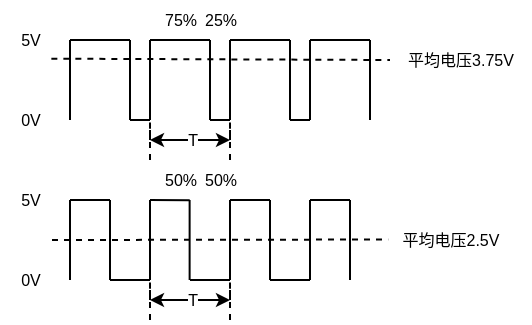 <mxfile version="14.6.13" type="device"><diagram id="C5RBs43oDa-KdzZeNtuy" name="Page-1"><mxGraphModel dx="434" dy="326" grid="1" gridSize="10" guides="1" tooltips="1" connect="1" arrows="1" fold="1" page="1" pageScale="1" pageWidth="413" pageHeight="291" math="0" shadow="0"><root><mxCell id="WIyWlLk6GJQsqaUBKTNV-0"/><mxCell id="WIyWlLk6GJQsqaUBKTNV-1" parent="WIyWlLk6GJQsqaUBKTNV-0"/><mxCell id="d2cM57SMb3g_zidg_AKI-1" value="" style="endArrow=none;html=1;" edge="1" parent="WIyWlLk6GJQsqaUBKTNV-1"><mxGeometry width="50" height="50" relative="1" as="geometry"><mxPoint x="80" y="40" as="sourcePoint"/><mxPoint x="80" y="80" as="targetPoint"/></mxGeometry></mxCell><mxCell id="d2cM57SMb3g_zidg_AKI-2" value="" style="endArrow=none;html=1;" edge="1" parent="WIyWlLk6GJQsqaUBKTNV-1"><mxGeometry width="50" height="50" relative="1" as="geometry"><mxPoint x="80" y="40" as="sourcePoint"/><mxPoint x="110" y="40" as="targetPoint"/></mxGeometry></mxCell><mxCell id="d2cM57SMb3g_zidg_AKI-4" value="" style="endArrow=none;html=1;" edge="1" parent="WIyWlLk6GJQsqaUBKTNV-1"><mxGeometry width="50" height="50" relative="1" as="geometry"><mxPoint x="110" y="80" as="sourcePoint"/><mxPoint x="110" y="40" as="targetPoint"/></mxGeometry></mxCell><mxCell id="d2cM57SMb3g_zidg_AKI-5" value="" style="endArrow=none;html=1;" edge="1" parent="WIyWlLk6GJQsqaUBKTNV-1"><mxGeometry width="50" height="50" relative="1" as="geometry"><mxPoint x="110" y="80" as="sourcePoint"/><mxPoint x="120" y="80" as="targetPoint"/></mxGeometry></mxCell><mxCell id="d2cM57SMb3g_zidg_AKI-6" value="" style="endArrow=none;html=1;" edge="1" parent="WIyWlLk6GJQsqaUBKTNV-1"><mxGeometry width="50" height="50" relative="1" as="geometry"><mxPoint x="120" y="40" as="sourcePoint"/><mxPoint x="120" y="80" as="targetPoint"/></mxGeometry></mxCell><mxCell id="d2cM57SMb3g_zidg_AKI-7" value="" style="endArrow=none;html=1;" edge="1" parent="WIyWlLk6GJQsqaUBKTNV-1"><mxGeometry width="50" height="50" relative="1" as="geometry"><mxPoint x="120" y="40" as="sourcePoint"/><mxPoint x="150" y="40" as="targetPoint"/></mxGeometry></mxCell><mxCell id="d2cM57SMb3g_zidg_AKI-8" value="" style="endArrow=none;html=1;" edge="1" parent="WIyWlLk6GJQsqaUBKTNV-1"><mxGeometry width="50" height="50" relative="1" as="geometry"><mxPoint x="150" y="80" as="sourcePoint"/><mxPoint x="150" y="40" as="targetPoint"/></mxGeometry></mxCell><mxCell id="d2cM57SMb3g_zidg_AKI-10" value="" style="endArrow=none;html=1;" edge="1" parent="WIyWlLk6GJQsqaUBKTNV-1"><mxGeometry width="50" height="50" relative="1" as="geometry"><mxPoint x="110" y="80" as="sourcePoint"/><mxPoint x="120" y="80" as="targetPoint"/><Array as="points"><mxPoint x="120" y="80"/></Array></mxGeometry></mxCell><mxCell id="d2cM57SMb3g_zidg_AKI-12" value="" style="endArrow=none;html=1;" edge="1" parent="WIyWlLk6GJQsqaUBKTNV-1"><mxGeometry width="50" height="50" relative="1" as="geometry"><mxPoint x="150" y="80" as="sourcePoint"/><mxPoint x="160" y="80" as="targetPoint"/><Array as="points"><mxPoint x="160" y="80"/></Array></mxGeometry></mxCell><mxCell id="d2cM57SMb3g_zidg_AKI-13" value="" style="endArrow=none;html=1;" edge="1" parent="WIyWlLk6GJQsqaUBKTNV-1"><mxGeometry width="50" height="50" relative="1" as="geometry"><mxPoint x="160" y="40" as="sourcePoint"/><mxPoint x="160" y="80" as="targetPoint"/></mxGeometry></mxCell><mxCell id="d2cM57SMb3g_zidg_AKI-14" value="" style="endArrow=none;html=1;" edge="1" parent="WIyWlLk6GJQsqaUBKTNV-1"><mxGeometry width="50" height="50" relative="1" as="geometry"><mxPoint x="160" y="40" as="sourcePoint"/><mxPoint x="190" y="40" as="targetPoint"/></mxGeometry></mxCell><mxCell id="d2cM57SMb3g_zidg_AKI-15" value="" style="endArrow=none;html=1;" edge="1" parent="WIyWlLk6GJQsqaUBKTNV-1"><mxGeometry width="50" height="50" relative="1" as="geometry"><mxPoint x="190" y="80" as="sourcePoint"/><mxPoint x="190" y="40" as="targetPoint"/></mxGeometry></mxCell><mxCell id="d2cM57SMb3g_zidg_AKI-16" value="" style="endArrow=none;html=1;" edge="1" parent="WIyWlLk6GJQsqaUBKTNV-1"><mxGeometry width="50" height="50" relative="1" as="geometry"><mxPoint x="190" y="80" as="sourcePoint"/><mxPoint x="200" y="80" as="targetPoint"/><Array as="points"><mxPoint x="200" y="80"/></Array></mxGeometry></mxCell><mxCell id="d2cM57SMb3g_zidg_AKI-17" value="" style="endArrow=none;html=1;" edge="1" parent="WIyWlLk6GJQsqaUBKTNV-1"><mxGeometry width="50" height="50" relative="1" as="geometry"><mxPoint x="200" y="40" as="sourcePoint"/><mxPoint x="200" y="80" as="targetPoint"/></mxGeometry></mxCell><mxCell id="d2cM57SMb3g_zidg_AKI-18" value="" style="endArrow=none;html=1;" edge="1" parent="WIyWlLk6GJQsqaUBKTNV-1"><mxGeometry width="50" height="50" relative="1" as="geometry"><mxPoint x="200" y="40" as="sourcePoint"/><mxPoint x="230" y="40" as="targetPoint"/></mxGeometry></mxCell><mxCell id="d2cM57SMb3g_zidg_AKI-19" value="" style="endArrow=none;html=1;" edge="1" parent="WIyWlLk6GJQsqaUBKTNV-1"><mxGeometry width="50" height="50" relative="1" as="geometry"><mxPoint x="230" y="80" as="sourcePoint"/><mxPoint x="230" y="40" as="targetPoint"/></mxGeometry></mxCell><mxCell id="d2cM57SMb3g_zidg_AKI-20" value="75%" style="text;html=1;align=center;verticalAlign=middle;resizable=0;points=[];autosize=1;strokeColor=none;fontSize=8;" vertex="1" parent="WIyWlLk6GJQsqaUBKTNV-1"><mxGeometry x="120" y="20" width="30" height="20" as="geometry"/></mxCell><mxCell id="d2cM57SMb3g_zidg_AKI-21" value="25%" style="text;html=1;align=center;verticalAlign=middle;resizable=0;points=[];autosize=1;strokeColor=none;fontSize=8;" vertex="1" parent="WIyWlLk6GJQsqaUBKTNV-1"><mxGeometry x="140" y="20" width="30" height="20" as="geometry"/></mxCell><mxCell id="d2cM57SMb3g_zidg_AKI-25" value="5V" style="text;html=1;align=center;verticalAlign=middle;resizable=0;points=[];autosize=1;strokeColor=none;fontSize=8;" vertex="1" parent="WIyWlLk6GJQsqaUBKTNV-1"><mxGeometry x="45" y="30" width="30" height="20" as="geometry"/></mxCell><mxCell id="d2cM57SMb3g_zidg_AKI-26" value="0V" style="text;html=1;align=center;verticalAlign=middle;resizable=0;points=[];autosize=1;strokeColor=none;fontSize=8;" vertex="1" parent="WIyWlLk6GJQsqaUBKTNV-1"><mxGeometry x="45" y="70" width="30" height="20" as="geometry"/></mxCell><mxCell id="d2cM57SMb3g_zidg_AKI-27" value="" style="endArrow=none;dashed=1;html=1;fontSize=8;exitX=0.856;exitY=0.967;exitDx=0;exitDy=0;exitPerimeter=0;" edge="1" parent="WIyWlLk6GJQsqaUBKTNV-1" source="d2cM57SMb3g_zidg_AKI-25"><mxGeometry width="50" height="50" relative="1" as="geometry"><mxPoint x="80" y="50" as="sourcePoint"/><mxPoint x="240" y="50" as="targetPoint"/></mxGeometry></mxCell><mxCell id="d2cM57SMb3g_zidg_AKI-28" value="平均电压3.75V" style="text;html=1;align=center;verticalAlign=middle;resizable=0;points=[];autosize=1;strokeColor=none;fontSize=8;" vertex="1" parent="WIyWlLk6GJQsqaUBKTNV-1"><mxGeometry x="240" y="40" width="70" height="20" as="geometry"/></mxCell><mxCell id="d2cM57SMb3g_zidg_AKI-29" value="" style="endArrow=none;html=1;fontSize=8;dashed=1;" edge="1" parent="WIyWlLk6GJQsqaUBKTNV-1"><mxGeometry width="50" height="50" relative="1" as="geometry"><mxPoint x="120" y="100" as="sourcePoint"/><mxPoint x="120" y="90" as="targetPoint"/><Array as="points"><mxPoint x="120" y="90"/><mxPoint x="120" y="80"/></Array></mxGeometry></mxCell><mxCell id="d2cM57SMb3g_zidg_AKI-30" value="" style="endArrow=none;html=1;fontSize=8;dashed=1;" edge="1" parent="WIyWlLk6GJQsqaUBKTNV-1"><mxGeometry width="50" height="50" relative="1" as="geometry"><mxPoint x="160" y="100" as="sourcePoint"/><mxPoint x="160" y="90" as="targetPoint"/><Array as="points"><mxPoint x="160" y="90"/><mxPoint x="160" y="80"/></Array></mxGeometry></mxCell><mxCell id="d2cM57SMb3g_zidg_AKI-31" value="" style="endArrow=classic;startArrow=classic;html=1;fontSize=8;endSize=4;startSize=4;" edge="1" parent="WIyWlLk6GJQsqaUBKTNV-1"><mxGeometry width="50" height="50" relative="1" as="geometry"><mxPoint x="120" y="90" as="sourcePoint"/><mxPoint x="160" y="90" as="targetPoint"/></mxGeometry></mxCell><mxCell id="d2cM57SMb3g_zidg_AKI-32" value="T" style="edgeLabel;html=1;align=center;verticalAlign=middle;resizable=0;points=[];fontSize=8;" vertex="1" connectable="0" parent="d2cM57SMb3g_zidg_AKI-31"><mxGeometry x="-0.127" y="1" relative="1" as="geometry"><mxPoint x="3" y="1" as="offset"/></mxGeometry></mxCell><mxCell id="d2cM57SMb3g_zidg_AKI-34" value="" style="endArrow=none;html=1;" edge="1" parent="WIyWlLk6GJQsqaUBKTNV-1"><mxGeometry width="50" height="50" relative="1" as="geometry"><mxPoint x="80" y="120" as="sourcePoint"/><mxPoint x="80" y="160" as="targetPoint"/></mxGeometry></mxCell><mxCell id="d2cM57SMb3g_zidg_AKI-35" value="" style="endArrow=none;html=1;" edge="1" parent="WIyWlLk6GJQsqaUBKTNV-1"><mxGeometry width="50" height="50" relative="1" as="geometry"><mxPoint x="80" y="120" as="sourcePoint"/><mxPoint x="100" y="120" as="targetPoint"/></mxGeometry></mxCell><mxCell id="d2cM57SMb3g_zidg_AKI-36" value="" style="endArrow=none;html=1;" edge="1" parent="WIyWlLk6GJQsqaUBKTNV-1"><mxGeometry width="50" height="50" relative="1" as="geometry"><mxPoint x="100" y="160" as="sourcePoint"/><mxPoint x="100" y="120" as="targetPoint"/></mxGeometry></mxCell><mxCell id="d2cM57SMb3g_zidg_AKI-37" value="" style="endArrow=none;html=1;" edge="1" parent="WIyWlLk6GJQsqaUBKTNV-1"><mxGeometry width="50" height="50" relative="1" as="geometry"><mxPoint x="110" y="160" as="sourcePoint"/><mxPoint x="120" y="160" as="targetPoint"/></mxGeometry></mxCell><mxCell id="d2cM57SMb3g_zidg_AKI-38" value="" style="endArrow=none;html=1;" edge="1" parent="WIyWlLk6GJQsqaUBKTNV-1"><mxGeometry width="50" height="50" relative="1" as="geometry"><mxPoint x="120" y="120" as="sourcePoint"/><mxPoint x="120" y="160" as="targetPoint"/></mxGeometry></mxCell><mxCell id="d2cM57SMb3g_zidg_AKI-39" value="" style="endArrow=none;html=1;entryX=-0.004;entryY=1.005;entryDx=0;entryDy=0;entryPerimeter=0;" edge="1" parent="WIyWlLk6GJQsqaUBKTNV-1" target="d2cM57SMb3g_zidg_AKI-51"><mxGeometry width="50" height="50" relative="1" as="geometry"><mxPoint x="120" y="120" as="sourcePoint"/><mxPoint x="150" y="120" as="targetPoint"/></mxGeometry></mxCell><mxCell id="d2cM57SMb3g_zidg_AKI-40" value="" style="endArrow=none;html=1;" edge="1" parent="WIyWlLk6GJQsqaUBKTNV-1"><mxGeometry width="50" height="50" relative="1" as="geometry"><mxPoint x="139.81" y="160" as="sourcePoint"/><mxPoint x="139.81" y="120" as="targetPoint"/></mxGeometry></mxCell><mxCell id="d2cM57SMb3g_zidg_AKI-41" value="" style="endArrow=none;html=1;" edge="1" parent="WIyWlLk6GJQsqaUBKTNV-1"><mxGeometry width="50" height="50" relative="1" as="geometry"><mxPoint x="100" y="160" as="sourcePoint"/><mxPoint x="120" y="160" as="targetPoint"/><Array as="points"><mxPoint x="120" y="160"/></Array></mxGeometry></mxCell><mxCell id="d2cM57SMb3g_zidg_AKI-42" value="" style="endArrow=none;html=1;" edge="1" parent="WIyWlLk6GJQsqaUBKTNV-1"><mxGeometry width="50" height="50" relative="1" as="geometry"><mxPoint x="140" y="160" as="sourcePoint"/><mxPoint x="160" y="160" as="targetPoint"/><Array as="points"><mxPoint x="160" y="160"/></Array></mxGeometry></mxCell><mxCell id="d2cM57SMb3g_zidg_AKI-43" value="" style="endArrow=none;html=1;" edge="1" parent="WIyWlLk6GJQsqaUBKTNV-1"><mxGeometry width="50" height="50" relative="1" as="geometry"><mxPoint x="160" y="120" as="sourcePoint"/><mxPoint x="160" y="160" as="targetPoint"/></mxGeometry></mxCell><mxCell id="d2cM57SMb3g_zidg_AKI-44" value="" style="endArrow=none;html=1;" edge="1" parent="WIyWlLk6GJQsqaUBKTNV-1"><mxGeometry width="50" height="50" relative="1" as="geometry"><mxPoint x="160" y="120" as="sourcePoint"/><mxPoint x="180" y="120" as="targetPoint"/></mxGeometry></mxCell><mxCell id="d2cM57SMb3g_zidg_AKI-45" value="" style="endArrow=none;html=1;" edge="1" parent="WIyWlLk6GJQsqaUBKTNV-1"><mxGeometry width="50" height="50" relative="1" as="geometry"><mxPoint x="180" y="160" as="sourcePoint"/><mxPoint x="180" y="120" as="targetPoint"/></mxGeometry></mxCell><mxCell id="d2cM57SMb3g_zidg_AKI-46" value="" style="endArrow=none;html=1;" edge="1" parent="WIyWlLk6GJQsqaUBKTNV-1"><mxGeometry width="50" height="50" relative="1" as="geometry"><mxPoint x="180" y="160" as="sourcePoint"/><mxPoint x="200" y="160" as="targetPoint"/><Array as="points"><mxPoint x="200" y="160"/></Array></mxGeometry></mxCell><mxCell id="d2cM57SMb3g_zidg_AKI-47" value="" style="endArrow=none;html=1;" edge="1" parent="WIyWlLk6GJQsqaUBKTNV-1"><mxGeometry width="50" height="50" relative="1" as="geometry"><mxPoint x="200" y="120" as="sourcePoint"/><mxPoint x="200" y="160" as="targetPoint"/></mxGeometry></mxCell><mxCell id="d2cM57SMb3g_zidg_AKI-48" value="" style="endArrow=none;html=1;" edge="1" parent="WIyWlLk6GJQsqaUBKTNV-1"><mxGeometry width="50" height="50" relative="1" as="geometry"><mxPoint x="200" y="120" as="sourcePoint"/><mxPoint x="220" y="120" as="targetPoint"/></mxGeometry></mxCell><mxCell id="d2cM57SMb3g_zidg_AKI-49" value="" style="endArrow=none;html=1;" edge="1" parent="WIyWlLk6GJQsqaUBKTNV-1"><mxGeometry width="50" height="50" relative="1" as="geometry"><mxPoint x="220" y="160" as="sourcePoint"/><mxPoint x="220" y="120" as="targetPoint"/></mxGeometry></mxCell><mxCell id="d2cM57SMb3g_zidg_AKI-50" value="50%" style="text;html=1;align=center;verticalAlign=middle;resizable=0;points=[];autosize=1;strokeColor=none;fontSize=8;" vertex="1" parent="WIyWlLk6GJQsqaUBKTNV-1"><mxGeometry x="120" y="100" width="30" height="20" as="geometry"/></mxCell><mxCell id="d2cM57SMb3g_zidg_AKI-51" value="50%" style="text;html=1;align=center;verticalAlign=middle;resizable=0;points=[];autosize=1;strokeColor=none;fontSize=8;" vertex="1" parent="WIyWlLk6GJQsqaUBKTNV-1"><mxGeometry x="140" y="100" width="30" height="20" as="geometry"/></mxCell><mxCell id="d2cM57SMb3g_zidg_AKI-52" value="5V" style="text;html=1;align=center;verticalAlign=middle;resizable=0;points=[];autosize=1;strokeColor=none;fontSize=8;" vertex="1" parent="WIyWlLk6GJQsqaUBKTNV-1"><mxGeometry x="45" y="110" width="30" height="20" as="geometry"/></mxCell><mxCell id="d2cM57SMb3g_zidg_AKI-53" value="0V" style="text;html=1;align=center;verticalAlign=middle;resizable=0;points=[];autosize=1;strokeColor=none;fontSize=8;" vertex="1" parent="WIyWlLk6GJQsqaUBKTNV-1"><mxGeometry x="45" y="150" width="30" height="20" as="geometry"/></mxCell><mxCell id="d2cM57SMb3g_zidg_AKI-54" value="" style="endArrow=none;dashed=1;html=1;fontSize=8;entryX=-0.015;entryY=0.488;entryDx=0;entryDy=0;entryPerimeter=0;" edge="1" parent="WIyWlLk6GJQsqaUBKTNV-1" target="d2cM57SMb3g_zidg_AKI-55"><mxGeometry width="50" height="50" relative="1" as="geometry"><mxPoint x="71" y="140" as="sourcePoint"/><mxPoint x="230" y="140" as="targetPoint"/></mxGeometry></mxCell><mxCell id="d2cM57SMb3g_zidg_AKI-55" value="平均电压2.5V" style="text;html=1;align=center;verticalAlign=middle;resizable=0;points=[];autosize=1;strokeColor=none;fontSize=8;" vertex="1" parent="WIyWlLk6GJQsqaUBKTNV-1"><mxGeometry x="240" y="130" width="60" height="20" as="geometry"/></mxCell><mxCell id="d2cM57SMb3g_zidg_AKI-56" value="" style="endArrow=none;html=1;fontSize=8;dashed=1;" edge="1" parent="WIyWlLk6GJQsqaUBKTNV-1"><mxGeometry width="50" height="50" relative="1" as="geometry"><mxPoint x="120" y="180" as="sourcePoint"/><mxPoint x="120" y="170" as="targetPoint"/><Array as="points"><mxPoint x="120" y="170"/><mxPoint x="120" y="160"/></Array></mxGeometry></mxCell><mxCell id="d2cM57SMb3g_zidg_AKI-57" value="" style="endArrow=none;html=1;fontSize=8;dashed=1;" edge="1" parent="WIyWlLk6GJQsqaUBKTNV-1"><mxGeometry width="50" height="50" relative="1" as="geometry"><mxPoint x="160" y="180" as="sourcePoint"/><mxPoint x="160" y="170" as="targetPoint"/><Array as="points"><mxPoint x="160" y="170"/><mxPoint x="160" y="160"/></Array></mxGeometry></mxCell><mxCell id="d2cM57SMb3g_zidg_AKI-58" value="" style="endArrow=classic;startArrow=classic;html=1;fontSize=8;endSize=4;startSize=4;" edge="1" parent="WIyWlLk6GJQsqaUBKTNV-1"><mxGeometry width="50" height="50" relative="1" as="geometry"><mxPoint x="120" y="170" as="sourcePoint"/><mxPoint x="160" y="170" as="targetPoint"/></mxGeometry></mxCell><mxCell id="d2cM57SMb3g_zidg_AKI-59" value="T" style="edgeLabel;html=1;align=center;verticalAlign=middle;resizable=0;points=[];fontSize=8;" vertex="1" connectable="0" parent="d2cM57SMb3g_zidg_AKI-58"><mxGeometry x="-0.127" y="1" relative="1" as="geometry"><mxPoint x="3" y="1" as="offset"/></mxGeometry></mxCell></root></mxGraphModel></diagram></mxfile>